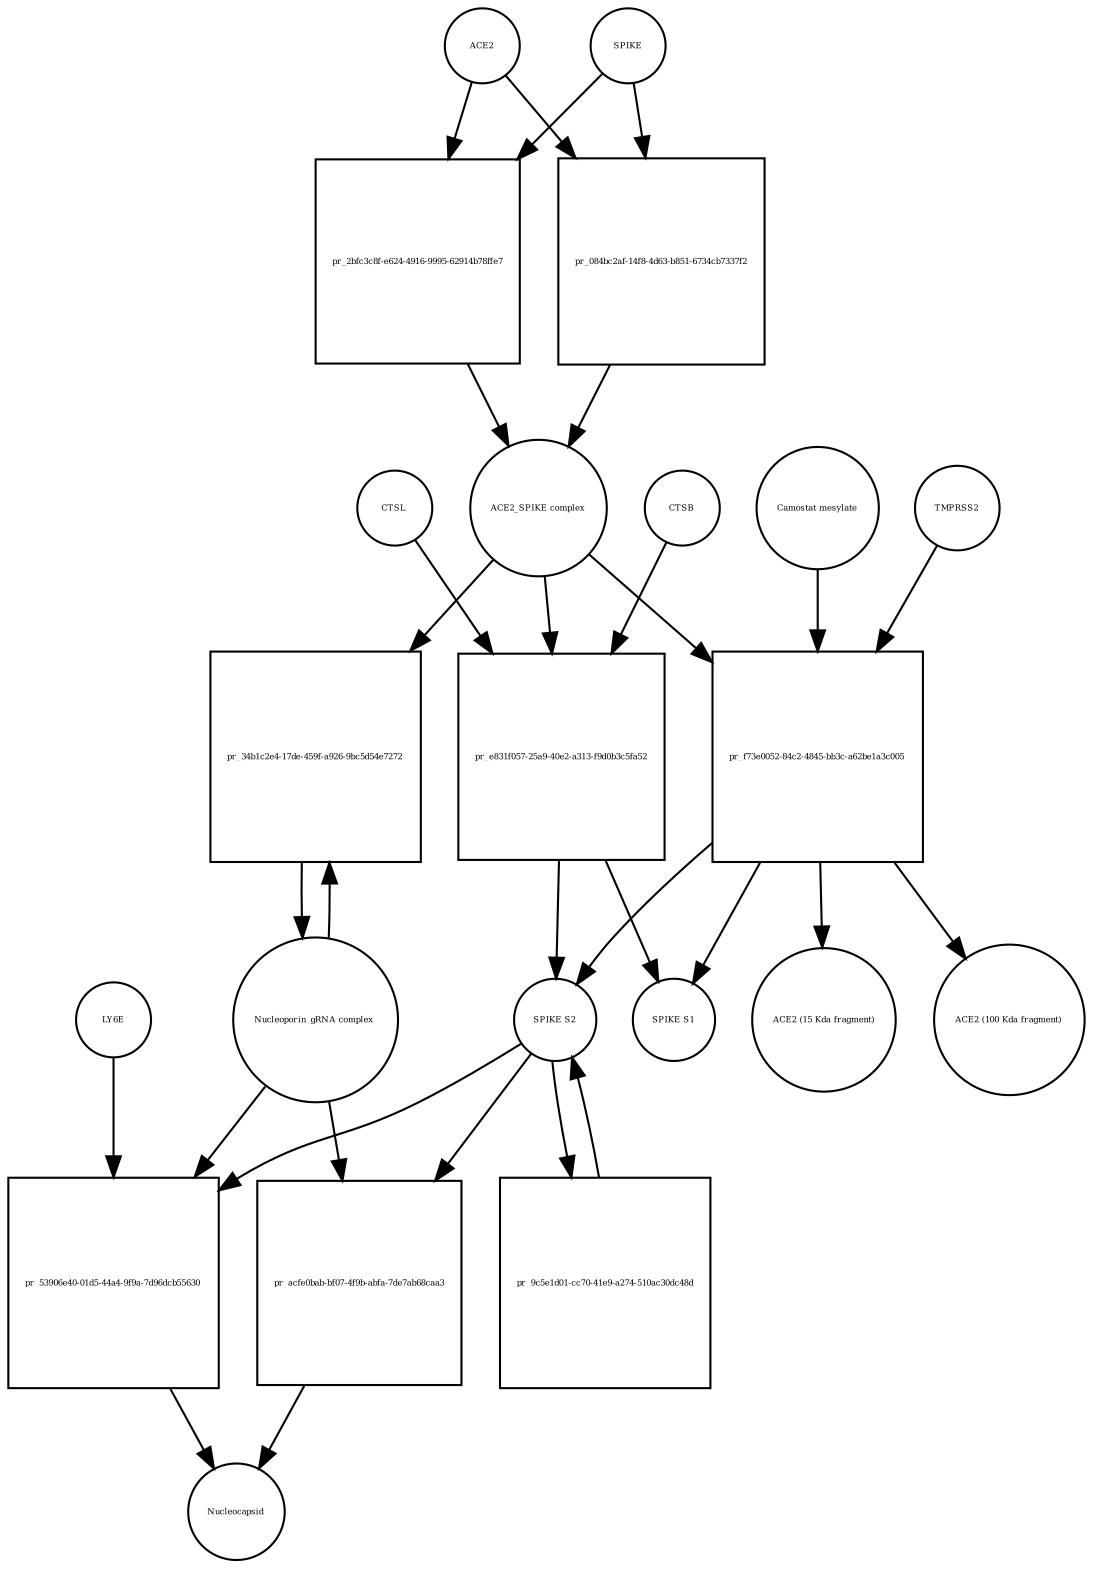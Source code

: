 strict digraph  {
ACE2 [annotation="", bipartite=0, cls=macromolecule, fontsize=4, label=ACE2, shape=circle];
"pr_2bfc3c8f-e624-4916-9995-62914b78ffe7" [annotation="", bipartite=1, cls=process, fontsize=4, label="pr_2bfc3c8f-e624-4916-9995-62914b78ffe7", shape=square];
"ACE2_SPIKE complex" [annotation="", bipartite=0, cls=complex, fontsize=4, label="ACE2_SPIKE complex", shape=circle];
SPIKE [annotation="", bipartite=0, cls="macromolecule multimer", fontsize=4, label=SPIKE, shape=circle];
"Nucleoporin_gRNA complex " [annotation="", bipartite=0, cls=complex, fontsize=4, label="Nucleoporin_gRNA complex ", shape=circle];
"pr_34b1c2e4-17de-459f-a926-9bc5d54e7272" [annotation="", bipartite=1, cls=process, fontsize=4, label="pr_34b1c2e4-17de-459f-a926-9bc5d54e7272", shape=square];
"pr_e831f057-25a9-40e2-a313-f9d0b3c5fa52" [annotation="", bipartite=1, cls=process, fontsize=4, label="pr_e831f057-25a9-40e2-a313-f9d0b3c5fa52", shape=square];
"SPIKE S2" [annotation="", bipartite=0, cls=macromolecule, fontsize=4, label="SPIKE S2", shape=circle];
CTSB [annotation="", bipartite=0, cls=macromolecule, fontsize=4, label=CTSB, shape=circle];
CTSL [annotation="", bipartite=0, cls=macromolecule, fontsize=4, label=CTSL, shape=circle];
"SPIKE S1" [annotation="", bipartite=0, cls=macromolecule, fontsize=4, label="SPIKE S1", shape=circle];
"pr_f73e0052-84c2-4845-bb3c-a62be1a3c005" [annotation="", bipartite=1, cls=process, fontsize=4, label="pr_f73e0052-84c2-4845-bb3c-a62be1a3c005", shape=square];
TMPRSS2 [annotation="", bipartite=0, cls=macromolecule, fontsize=4, label=TMPRSS2, shape=circle];
"Camostat mesylate" [annotation="urn_miriam_pubchem.compound_2536", bipartite=0, cls="simple chemical", fontsize=4, label="Camostat mesylate", shape=circle];
"ACE2 (15 Kda fragment)" [annotation="", bipartite=0, cls=macromolecule, fontsize=4, label="ACE2 (15 Kda fragment)", shape=circle];
"ACE2 (100 Kda fragment)" [annotation="", bipartite=0, cls=macromolecule, fontsize=4, label="ACE2 (100 Kda fragment)", shape=circle];
"pr_084bc2af-14f8-4d63-b851-6734cb7337f2" [annotation="", bipartite=1, cls=process, fontsize=4, label="pr_084bc2af-14f8-4d63-b851-6734cb7337f2", shape=square];
"pr_53906e40-01d5-44a4-9f9a-7d96dcb55630" [annotation="", bipartite=1, cls=process, fontsize=4, label="pr_53906e40-01d5-44a4-9f9a-7d96dcb55630", shape=square];
Nucleocapsid [annotation="", bipartite=0, cls=complex, fontsize=4, label=Nucleocapsid, shape=circle];
LY6E [annotation="", bipartite=0, cls=macromolecule, fontsize=4, label=LY6E, shape=circle];
"pr_9c5e1d01-cc70-41e9-a274-510ac30dc48d" [annotation="", bipartite=1, cls=process, fontsize=4, label="pr_9c5e1d01-cc70-41e9-a274-510ac30dc48d", shape=square];
"pr_acfe0bab-bf07-4f9b-abfa-7de7ab68caa3" [annotation="", bipartite=1, cls=process, fontsize=4, label="pr_acfe0bab-bf07-4f9b-abfa-7de7ab68caa3", shape=square];
ACE2 -> "pr_2bfc3c8f-e624-4916-9995-62914b78ffe7"  [annotation="", interaction_type=consumption];
ACE2 -> "pr_084bc2af-14f8-4d63-b851-6734cb7337f2"  [annotation="", interaction_type=consumption];
"pr_2bfc3c8f-e624-4916-9995-62914b78ffe7" -> "ACE2_SPIKE complex"  [annotation="", interaction_type=production];
"ACE2_SPIKE complex" -> "pr_34b1c2e4-17de-459f-a926-9bc5d54e7272"  [annotation="urn_miriam_pubmed_32142651|urn_miriam_pubmed_32094589", interaction_type=stimulation];
"ACE2_SPIKE complex" -> "pr_e831f057-25a9-40e2-a313-f9d0b3c5fa52"  [annotation="", interaction_type=consumption];
"ACE2_SPIKE complex" -> "pr_f73e0052-84c2-4845-bb3c-a62be1a3c005"  [annotation="", interaction_type=consumption];
SPIKE -> "pr_2bfc3c8f-e624-4916-9995-62914b78ffe7"  [annotation="", interaction_type=consumption];
SPIKE -> "pr_084bc2af-14f8-4d63-b851-6734cb7337f2"  [annotation="", interaction_type=consumption];
"Nucleoporin_gRNA complex " -> "pr_34b1c2e4-17de-459f-a926-9bc5d54e7272"  [annotation="", interaction_type=consumption];
"Nucleoporin_gRNA complex " -> "pr_53906e40-01d5-44a4-9f9a-7d96dcb55630"  [annotation="", interaction_type=consumption];
"Nucleoporin_gRNA complex " -> "pr_acfe0bab-bf07-4f9b-abfa-7de7ab68caa3"  [annotation="", interaction_type=consumption];
"pr_34b1c2e4-17de-459f-a926-9bc5d54e7272" -> "Nucleoporin_gRNA complex "  [annotation="", interaction_type=production];
"pr_e831f057-25a9-40e2-a313-f9d0b3c5fa52" -> "SPIKE S2"  [annotation="", interaction_type=production];
"pr_e831f057-25a9-40e2-a313-f9d0b3c5fa52" -> "SPIKE S1"  [annotation="", interaction_type=production];
"SPIKE S2" -> "pr_53906e40-01d5-44a4-9f9a-7d96dcb55630"  [annotation="urn_miriam_doi_10.1101%2F2020.03.05.979260|urn_miriam_doi_10.1101%2F2020.04.02.021469", interaction_type=stimulation];
"SPIKE S2" -> "pr_9c5e1d01-cc70-41e9-a274-510ac30dc48d"  [annotation="", interaction_type=consumption];
"SPIKE S2" -> "pr_acfe0bab-bf07-4f9b-abfa-7de7ab68caa3"  [annotation="", interaction_type=stimulation];
CTSB -> "pr_e831f057-25a9-40e2-a313-f9d0b3c5fa52"  [annotation=urn_miriam_pubmed_32142651, interaction_type=catalysis];
CTSL -> "pr_e831f057-25a9-40e2-a313-f9d0b3c5fa52"  [annotation=urn_miriam_pubmed_32142651, interaction_type=catalysis];
"pr_f73e0052-84c2-4845-bb3c-a62be1a3c005" -> "SPIKE S2"  [annotation="", interaction_type=production];
"pr_f73e0052-84c2-4845-bb3c-a62be1a3c005" -> "SPIKE S1"  [annotation="", interaction_type=production];
"pr_f73e0052-84c2-4845-bb3c-a62be1a3c005" -> "ACE2 (15 Kda fragment)"  [annotation="", interaction_type=production];
"pr_f73e0052-84c2-4845-bb3c-a62be1a3c005" -> "ACE2 (100 Kda fragment)"  [annotation="", interaction_type=production];
TMPRSS2 -> "pr_f73e0052-84c2-4845-bb3c-a62be1a3c005"  [annotation="urn_miriam_pubmed_32142651|urn_miriam_pubmed_32094589|urn_miriam_pubmed_24227843", interaction_type=catalysis];
"Camostat mesylate" -> "pr_f73e0052-84c2-4845-bb3c-a62be1a3c005"  [annotation="urn_miriam_pubmed_32142651|urn_miriam_pubmed_32094589|urn_miriam_pubmed_24227843", interaction_type=inhibition];
"pr_084bc2af-14f8-4d63-b851-6734cb7337f2" -> "ACE2_SPIKE complex"  [annotation="", interaction_type=production];
"pr_53906e40-01d5-44a4-9f9a-7d96dcb55630" -> Nucleocapsid  [annotation="", interaction_type=production];
LY6E -> "pr_53906e40-01d5-44a4-9f9a-7d96dcb55630"  [annotation="urn_miriam_doi_10.1101%2F2020.03.05.979260|urn_miriam_doi_10.1101%2F2020.04.02.021469", interaction_type=inhibition];
"pr_9c5e1d01-cc70-41e9-a274-510ac30dc48d" -> "SPIKE S2"  [annotation="", interaction_type=production];
"pr_acfe0bab-bf07-4f9b-abfa-7de7ab68caa3" -> Nucleocapsid  [annotation="", interaction_type=production];
}
